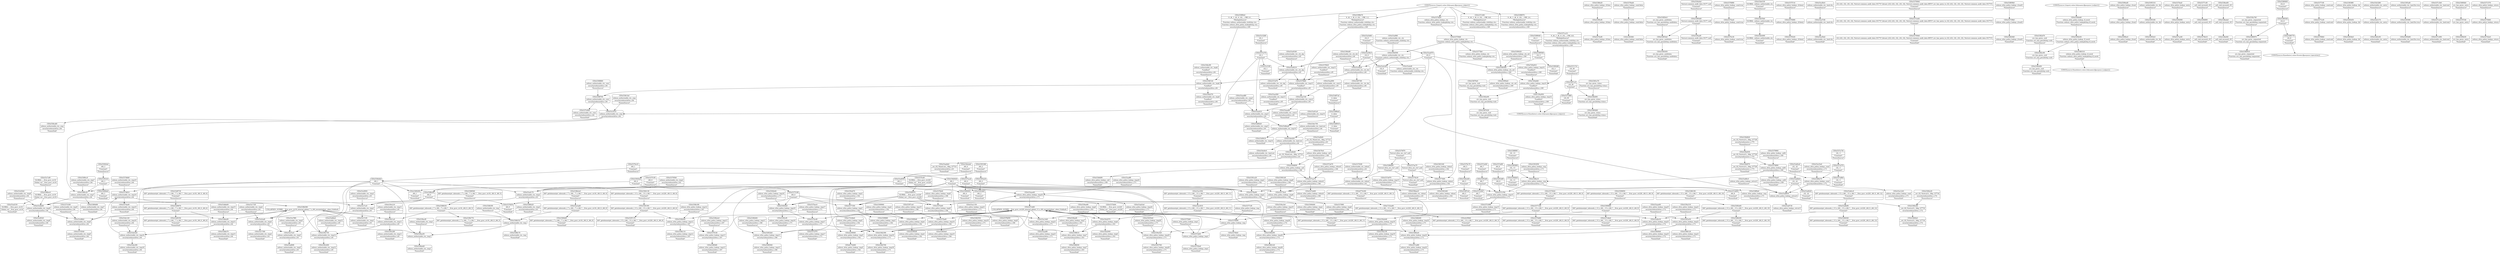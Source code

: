 digraph {
	CE0x53aaff0 [shape=record,shape=Mrecord,label="{CE0x53aaff0|selinux_xfrm_policy_lookup:_tmp24|security/selinux/xfrm.c,171|*SummSource*}"]
	CE0x53af9f0 [shape=record,shape=Mrecord,label="{CE0x53af9f0|selinux_authorizable_ctx:_ctx|Function::selinux_authorizable_ctx&Arg::ctx::|*SummSource*}"]
	CE0x53a8420 [shape=record,shape=Mrecord,label="{CE0x53a8420|i32_-22|*Constant*|*SummSink*}"]
	CE0x53a10e0 [shape=record,shape=Mrecord,label="{CE0x53a10e0|selinux_xfrm_policy_lookup:_cond|security/selinux/xfrm.c,171|*SummSource*}"]
	CE0x537d810 [shape=record,shape=Mrecord,label="{CE0x537d810|selinux_authorizable_ctx:_tmp10|security/selinux/xfrm.c,64}"]
	CE0x5390cf0 [shape=record,shape=Mrecord,label="{CE0x5390cf0|selinux_xfrm_policy_lookup:_if.then}"]
	CE0x5391bf0 [shape=record,shape=Mrecord,label="{CE0x5391bf0|i64_7|*Constant*}"]
	CE0x5383f40 [shape=record,shape=Mrecord,label="{CE0x5383f40|selinux_xfrm_policy_lookup:_cond.false|*SummSink*}"]
	CE0x53c7cc0 [shape=record,shape=Mrecord,label="{CE0x53c7cc0|selinux_authorizable_ctx:_tmp3|security/selinux/xfrm.c,63}"]
	CE0x53a9210 [shape=record,shape=Mrecord,label="{CE0x53a9210|selinux_authorizable_ctx:_ctx_alg|security/selinux/xfrm.c,65}"]
	CE0x53dc290 [shape=record,shape=Mrecord,label="{CE0x53dc290|selinux_authorizable_ctx:_tmp16|security/selinux/xfrm.c,64|*SummSink*}"]
	CE0x5385e60 [shape=record,shape=Mrecord,label="{CE0x5385e60|i64*_getelementptr_inbounds_(_13_x_i64_,_13_x_i64_*___llvm_gcov_ctr220,_i64_0,_i64_10)|*Constant*}"]
	CE0x537d8d0 [shape=record,shape=Mrecord,label="{CE0x537d8d0|selinux_authorizable_ctx:_tmp10|security/selinux/xfrm.c,64|*SummSource*}"]
	CE0x5391850 [shape=record,shape=Mrecord,label="{CE0x5391850|selinux_xfrm_policy_lookup:_cmp|security/selinux/xfrm.c,171|*SummSource*}"]
	CE0x5386400 [shape=record,shape=Mrecord,label="{CE0x5386400|selinux_xfrm_policy_lookup:_tmp22|security/selinux/xfrm.c,171|*SummSource*}"]
	CE0x53a4050 [shape=record,shape=Mrecord,label="{CE0x53a4050|i64_2|*Constant*}"]
	CE0x5386ec0 [shape=record,shape=Mrecord,label="{CE0x5386ec0|GLOBAL:___llvm_gcov_ctr16|Global_var:__llvm_gcov_ctr16}"]
	CE0x539a670 [shape=record,shape=Mrecord,label="{CE0x539a670|selinux_xfrm_policy_lookup:_tmp3|security/selinux/xfrm.c,162|*SummSource*}"]
	CE0x5389bb0 [shape=record,shape=Mrecord,label="{CE0x5389bb0|i64_3|*Constant*|*SummSink*}"]
	CE0x5379140 [shape=record,shape=Mrecord,label="{CE0x5379140|selinux_xfrm_policy_lookup:_tmp13|security/selinux/xfrm.c,167}"]
	CE0x537eb00 [shape=record,shape=Mrecord,label="{CE0x537eb00|selinux_xfrm_policy_lookup:_tobool1|security/selinux/xfrm.c,166|*SummSink*}"]
	CE0x53879e0 [shape=record,shape=Mrecord,label="{CE0x53879e0|avc_has_perm:_tsid|Function::avc_has_perm&Arg::tsid::|*SummSource*}"]
	CE0x537c070 [shape=record,shape=Mrecord,label="{CE0x537c070|selinux_xfrm_policy_lookup:_tmp17|security/selinux/xfrm.c,171|*SummSink*}"]
	CE0x539a0d0 [shape=record,shape=Mrecord,label="{CE0x539a0d0|selinux_xfrm_policy_lookup:_tmp19|security/selinux/xfrm.c,171}"]
	CE0x53aadf0 [shape=record,shape=Mrecord,label="{CE0x53aadf0|selinux_xfrm_policy_lookup:_tmp23|security/selinux/xfrm.c,171|*SummSink*}"]
	CE0x53856c0 [shape=record,shape=Mrecord,label="{CE0x53856c0|avc_has_perm:_auditdata|Function::avc_has_perm&Arg::auditdata::|*SummSource*}"]
	CE0x53c7c50 [shape=record,shape=Mrecord,label="{CE0x53c7c50|selinux_authorizable_ctx:_tmp3|security/selinux/xfrm.c,63|*SummSink*}"]
	CE0x53d9730 [shape=record,shape=Mrecord,label="{CE0x53d9730|i64*_getelementptr_inbounds_(_7_x_i64_,_7_x_i64_*___llvm_gcov_ctr16,_i64_0,_i64_6)|*Constant*|*SummSource*}"]
	CE0x53c5510 [shape=record,shape=Mrecord,label="{CE0x53c5510|selinux_authorizable_ctx:_cmp|security/selinux/xfrm.c,64}"]
	CE0x5376880 [shape=record,shape=Mrecord,label="{CE0x5376880|selinux_xfrm_policy_lookup:_cond.true|*SummSource*}"]
	CE0x539b110 [shape=record,shape=Mrecord,label="{CE0x539b110|selinux_xfrm_policy_lookup:_tmp12|security/selinux/xfrm.c,167|*SummSink*}"]
	CE0x5398860 [shape=record,shape=Mrecord,label="{CE0x5398860|selinux_authorizable_ctx:_conv|security/selinux/xfrm.c,64|*SummSource*}"]
	CE0x53a9340 [shape=record,shape=Mrecord,label="{CE0x53a9340|selinux_authorizable_ctx:_ctx_alg|security/selinux/xfrm.c,65|*SummSource*}"]
	CE0x53dc020 [shape=record,shape=Mrecord,label="{CE0x53dc020|selinux_authorizable_ctx:_tmp16|security/selinux/xfrm.c,64}"]
	CE0x539c280 [shape=record,shape=Mrecord,label="{CE0x539c280|selinux_authorizable_ctx:_tmp11|security/selinux/xfrm.c,65|*SummSink*}"]
	CE0x537ef70 [shape=record,shape=Mrecord,label="{CE0x537ef70|selinux_authorizable_ctx:_ctx_alg|security/selinux/xfrm.c,65|*SummSink*}"]
	CE0x53c88b0 [shape=record,shape=Mrecord,label="{CE0x53c88b0|selinux_authorizable_ctx:_tmp9|security/selinux/xfrm.c,64}"]
	CE0x53855e0 [shape=record,shape=Mrecord,label="{CE0x53855e0|avc_has_perm:_auditdata|Function::avc_has_perm&Arg::auditdata::}"]
	CE0x5377400 [shape=record,shape=Mrecord,label="{CE0x5377400|selinux_xfrm_policy_lookup:_tobool|security/selinux/xfrm.c,162}"]
	CE0x677b300 [shape=record,shape=Mrecord,label="{CE0x677b300|i64*_getelementptr_inbounds_(_13_x_i64_,_13_x_i64_*___llvm_gcov_ctr220,_i64_0,_i64_3)|*Constant*|*SummSource*}"]
	CE0x5375920 [shape=record,shape=Mrecord,label="{CE0x5375920|i64*_getelementptr_inbounds_(_13_x_i64_,_13_x_i64_*___llvm_gcov_ctr220,_i64_0,_i64_0)|*Constant*|*SummSource*}"]
	CE0x539a9a0 [shape=record,shape=Mrecord,label="{CE0x539a9a0|%struct.common_audit_data.1017*_null|*Constant*|*SummSource*}"]
	CE0x5375180 [shape=record,shape=Mrecord,label="{CE0x5375180|i64_0|*Constant*}"]
	CE0x53b55b0 [shape=record,shape=Mrecord,label="{CE0x53b55b0|GLOBAL:_selinux_authorizable_ctx|*Constant*}"]
	CE0x537e6f0 [shape=record,shape=Mrecord,label="{CE0x537e6f0|i64_8|*Constant*|*SummSource*}"]
	CE0x5386e00 [shape=record,shape=Mrecord,label="{CE0x5386e00|i64_0|*Constant*}"]
	CE0x5378320 [shape=record,shape=Mrecord,label="{CE0x5378320|selinux_xfrm_policy_lookup:_if.then2|*SummSink*}"]
	CE0x537e370 [shape=record,shape=Mrecord,label="{CE0x537e370|i32_1|*Constant*}"]
	CE0x539eef0 [shape=record,shape=Mrecord,label="{CE0x539eef0|selinux_xfrm_policy_lookup:_tmp7|security/selinux/xfrm.c,163|*SummSource*}"]
	CE0x5390000 [shape=record,shape=Mrecord,label="{CE0x5390000|i64_4|*Constant*|*SummSink*}"]
	CE0x53a37d0 [shape=record,shape=Mrecord,label="{CE0x53a37d0|selinux_authorizable_ctx:_land.rhs}"]
	CE0x53709d0 [shape=record,shape=Mrecord,label="{CE0x53709d0|i32_(i32,_i32,_i16,_i32,_%struct.common_audit_data.1017*)*_bitcast_(i32_(i32,_i32,_i16,_i32,_%struct.common_audit_data.495*)*_avc_has_perm_to_i32_(i32,_i32,_i16,_i32,_%struct.common_audit_data.1017*)*)|*Constant*|*SummSink*}"]
	CE0x53c83b0 [shape=record,shape=Mrecord,label="{CE0x53c83b0|selinux_authorizable_ctx:_tmp8|security/selinux/xfrm.c,64|*SummSource*}"]
	CE0x53809b0 [shape=record,shape=Mrecord,label="{CE0x53809b0|selinux_xfrm_policy_lookup:_if.end3|*SummSource*}"]
	CE0x5389560 [shape=record,shape=Mrecord,label="{CE0x5389560|i32_3|*Constant*}"]
	CE0x729a950 [shape=record,shape=Mrecord,label="{CE0x729a950|selinux_xfrm_policy_lookup:_tmp14|*LoadInst*|security/selinux/xfrm.c,169|*SummSink*}"]
	CE0x53d9350 [shape=record,shape=Mrecord,label="{CE0x53d9350|i64*_getelementptr_inbounds_(_7_x_i64_,_7_x_i64_*___llvm_gcov_ctr16,_i64_0,_i64_6)|*Constant*|*SummSink*}"]
	CE0x53c7390 [shape=record,shape=Mrecord,label="{CE0x53c7390|selinux_authorizable_ctx:_tmp4|security/selinux/xfrm.c,63|*SummSink*}"]
	CE0x53a1810 [shape=record,shape=Mrecord,label="{CE0x53a1810|i64*_getelementptr_inbounds_(_13_x_i64_,_13_x_i64_*___llvm_gcov_ctr220,_i64_0,_i64_11)|*Constant*}"]
	CE0x53aaed0 [shape=record,shape=Mrecord,label="{CE0x53aaed0|selinux_xfrm_policy_lookup:_tmp24|security/selinux/xfrm.c,171}"]
	CE0x53924a0 [shape=record,shape=Mrecord,label="{CE0x53924a0|i64_4|*Constant*}"]
	CE0x5394d30 [shape=record,shape=Mrecord,label="{CE0x5394d30|selinux_xfrm_policy_lookup:_fl_secid|Function::selinux_xfrm_policy_lookup&Arg::fl_secid::}"]
	CE0x5389640 [shape=record,shape=Mrecord,label="{CE0x5389640|i32_3|*Constant*|*SummSource*}"]
	CE0x5375fd0 [shape=record,shape=Mrecord,label="{CE0x5375fd0|selinux_xfrm_policy_lookup:_tmp1|*SummSource*}"]
	CE0x538b580 [shape=record,shape=Mrecord,label="{CE0x538b580|COLLAPSED:_GCMRE___llvm_gcov_ctr16_internal_global_7_x_i64_zeroinitializer:_elem_0:default:}"]
	CE0x5389290 [shape=record,shape=Mrecord,label="{CE0x5389290|i64_1|*Constant*|*SummSink*}"]
	CE0x5390bc0 [shape=record,shape=Mrecord,label="{CE0x5390bc0|selinux_xfrm_policy_lookup:_if.end|*SummSink*}"]
	CE0x53dc8c0 [shape=record,shape=Mrecord,label="{CE0x53dc8c0|selinux_authorizable_ctx:_land.ext|security/selinux/xfrm.c,64|*SummSink*}"]
	CE0x5395310 [shape=record,shape=Mrecord,label="{CE0x5395310|selinux_authorizable_ctx:_bb|*SummSource*}"]
	CE0x5393760 [shape=record,shape=Mrecord,label="{CE0x5393760|selinux_xfrm_policy_lookup:_tmp20|security/selinux/xfrm.c,171|*SummSink*}"]
	CE0x5380460 [shape=record,shape=Mrecord,label="{CE0x5380460|avc_has_perm:_tclass|Function::avc_has_perm&Arg::tclass::|*SummSink*}"]
	CE0x537fad0 [shape=record,shape=Mrecord,label="{CE0x537fad0|selinux_xfrm_policy_lookup:_tmp10|security/selinux/xfrm.c,166}"]
	CE0x53a82a0 [shape=record,shape=Mrecord,label="{CE0x53a82a0|i32_-22|*Constant*|*SummSource*}"]
	CE0x5386190 [shape=record,shape=Mrecord,label="{CE0x5386190|i64*_getelementptr_inbounds_(_13_x_i64_,_13_x_i64_*___llvm_gcov_ctr220,_i64_0,_i64_10)|*Constant*|*SummSource*}"]
	"CONST[source:1(input),value:2(dynamic)][purpose:{subject}]"
	CE0x537c880 [shape=record,shape=Mrecord,label="{CE0x537c880|i16_39|*Constant*|*SummSink*}"]
	CE0x537fea0 [shape=record,shape=Mrecord,label="{CE0x537fea0|selinux_xfrm_policy_lookup:_entry|*SummSource*}"]
	CE0x539a930 [shape=record,shape=Mrecord,label="{CE0x539a930|_ret_i32_%retval.0,_!dbg_!27728|security/selinux/avc.c,775}"]
	CE0x5376b10 [shape=record,shape=Mrecord,label="{CE0x5376b10|_call_void_mcount()_#3|*SummSink*}"]
	CE0x53c7af0 [shape=record,shape=Mrecord,label="{CE0x53c7af0|GLOBAL:___llvm_gcov_ctr16|Global_var:__llvm_gcov_ctr16|*SummSource*}"]
	CE0x53c5280 [shape=record,shape=Mrecord,label="{CE0x53c5280|i32_1|*Constant*|*SummSource*}"]
	CE0x539e9e0 [shape=record,shape=Mrecord,label="{CE0x539e9e0|i64_1|*Constant*}"]
	CE0x53b2000 [shape=record,shape=Mrecord,label="{CE0x53b2000|selinux_xfrm_policy_lookup:_tmp6|security/selinux/xfrm.c,163|*SummSink*}"]
	CE0x53c53f0 [shape=record,shape=Mrecord,label="{CE0x53c53f0|i32_1|*Constant*|*SummSink*}"]
	CE0x5378a00 [shape=record,shape=Mrecord,label="{CE0x5378a00|selinux_xfrm_policy_lookup:_tmp2|security/selinux/xfrm.c,162}"]
	CE0x731ba60 [shape=record,shape=Mrecord,label="{CE0x731ba60|i64*_getelementptr_inbounds_(_13_x_i64_,_13_x_i64_*___llvm_gcov_ctr220,_i64_0,_i64_3)|*Constant*}"]
	CE0x53b4490 [shape=record,shape=Mrecord,label="{CE0x53b4490|GLOBAL:_selinux_authorizable_ctx|*Constant*|*SummSink*}"]
	CE0x53d87a0 [shape=record,shape=Mrecord,label="{CE0x53d87a0|i1_false|*Constant*|*SummSource*}"]
	CE0x5390850 [shape=record,shape=Mrecord,label="{CE0x5390850|i64*_getelementptr_inbounds_(_13_x_i64_,_13_x_i64_*___llvm_gcov_ctr220,_i64_0,_i64_9)|*Constant*|*SummSource*}"]
	CE0x53d8420 [shape=record,shape=Mrecord,label="{CE0x53d8420|selinux_authorizable_ctx:_cmp3|security/selinux/xfrm.c,65|*SummSink*}"]
	CE0x539dbb0 [shape=record,shape=Mrecord,label="{CE0x539dbb0|i32_-13|*Constant*|*SummSink*}"]
	CE0x5381e70 [shape=record,shape=Mrecord,label="{CE0x5381e70|avc_has_perm:_tclass|Function::avc_has_perm&Arg::tclass::|*SummSource*}"]
	CE0x538ee60 [shape=record,shape=Mrecord,label="{CE0x538ee60|_call_void_mcount()_#3|*SummSource*}"]
	CE0x53739b0 [shape=record,shape=Mrecord,label="{CE0x53739b0|selinux_xfrm_policy_lookup:_if.end3}"]
	CE0x5388d00 [shape=record,shape=Mrecord,label="{CE0x5388d00|%struct.xfrm_sec_ctx*_null|*Constant*}"]
	CE0x537cbd0 [shape=record,shape=Mrecord,label="{CE0x537cbd0|i32_(i32,_i32,_i16,_i32,_%struct.common_audit_data.1017*)*_bitcast_(i32_(i32,_i32,_i16,_i32,_%struct.common_audit_data.495*)*_avc_has_perm_to_i32_(i32,_i32,_i16,_i32,_%struct.common_audit_data.1017*)*)|*Constant*}"]
	CE0x538cb40 [shape=record,shape=Mrecord,label="{CE0x538cb40|i64_5|*Constant*}"]
	CE0x53afaf0 [shape=record,shape=Mrecord,label="{CE0x53afaf0|selinux_authorizable_ctx:_ctx|Function::selinux_authorizable_ctx&Arg::ctx::|*SummSink*}"]
	CE0x537df20 [shape=record,shape=Mrecord,label="{CE0x537df20|selinux_xfrm_policy_lookup:_ctx|Function::selinux_xfrm_policy_lookup&Arg::ctx::|*SummSource*}"]
	CE0x537ac60 [shape=record,shape=Mrecord,label="{CE0x537ac60|selinux_xfrm_policy_lookup:_entry|*SummSink*}"]
	CE0x53a4170 [shape=record,shape=Mrecord,label="{CE0x53a4170|selinux_authorizable_ctx:_tmp2|security/selinux/xfrm.c,63}"]
	CE0x538ef40 [shape=record,shape=Mrecord,label="{CE0x538ef40|_call_void_mcount()_#3|*SummSink*}"]
	CE0x53ae8e0 [shape=record,shape=Mrecord,label="{CE0x53ae8e0|_ret_i32_%land.ext,_!dbg_!27723|security/selinux/xfrm.c,63|*SummSink*}"]
	CE0x537a730 [shape=record,shape=Mrecord,label="{CE0x537a730|i32_-3|*Constant*|*SummSource*}"]
	CE0x538cbb0 [shape=record,shape=Mrecord,label="{CE0x538cbb0|i64_4|*Constant*|*SummSource*}"]
	CE0x5389d90 [shape=record,shape=Mrecord,label="{CE0x5389d90|selinux_authorizable_ctx:_tmp7|security/selinux/xfrm.c,64|*SummSink*}"]
	CE0x5388430 [shape=record,shape=Mrecord,label="{CE0x5388430|i64*_getelementptr_inbounds_(_7_x_i64_,_7_x_i64_*___llvm_gcov_ctr16,_i64_0,_i64_5)|*Constant*}"]
	CE0x5380770 [shape=record,shape=Mrecord,label="{CE0x5380770|i32_8|*Constant*|*SummSink*}"]
	CE0x53771f0 [shape=record,shape=Mrecord,label="{CE0x53771f0|selinux_xfrm_policy_lookup:_cond.end|*SummSource*}"]
	CE0x5375ea0 [shape=record,shape=Mrecord,label="{CE0x5375ea0|selinux_xfrm_policy_lookup:_cond.true}"]
	CE0x539f610 [shape=record,shape=Mrecord,label="{CE0x539f610|selinux_xfrm_policy_lookup:_tmp7|security/selinux/xfrm.c,163}"]
	CE0x53993b0 [shape=record,shape=Mrecord,label="{CE0x53993b0|selinux_xfrm_policy_lookup:_ctx_sid|security/selinux/xfrm.c,169}"]
	CE0x53836e0 [shape=record,shape=Mrecord,label="{CE0x53836e0|selinux_xfrm_policy_lookup:_bb|*SummSink*}"]
	CE0x53a7f80 [shape=record,shape=Mrecord,label="{CE0x53a7f80|selinux_authorizable_ctx:_tmp5|security/selinux/xfrm.c,63|*SummSource*}"]
	CE0x539d970 [shape=record,shape=Mrecord,label="{CE0x539d970|_ret_i32_%retval.0,_!dbg_!27728|security/selinux/avc.c,775|*SummSink*}"]
	CE0x538ebd0 [shape=record,shape=Mrecord,label="{CE0x538ebd0|selinux_authorizable_ctx:_tmp1|*SummSink*}"]
	CE0x5391fc0 [shape=record,shape=Mrecord,label="{CE0x5391fc0|i64_3|*Constant*}"]
	CE0x5393380 [shape=record,shape=Mrecord,label="{CE0x5393380|i64_2|*Constant*|*SummSource*}"]
	CE0x53ab8e0 [shape=record,shape=Mrecord,label="{CE0x53ab8e0|i32_-22|*Constant*}"]
	CE0x53b3170 [shape=record,shape=Mrecord,label="{CE0x53b3170|selinux_authorizable_ctx:_entry}"]
	CE0x537fd40 [shape=record,shape=Mrecord,label="{CE0x537fd40|GLOBAL:___llvm_gcov_ctr220|Global_var:__llvm_gcov_ctr220|*SummSink*}"]
	CE0x53a7ec0 [shape=record,shape=Mrecord,label="{CE0x53a7ec0|selinux_authorizable_ctx:_tmp5|security/selinux/xfrm.c,63}"]
	CE0x5384880 [shape=record,shape=Mrecord,label="{CE0x5384880|selinux_xfrm_policy_lookup:_tmp26|security/selinux/xfrm.c,172|*SummSource*}"]
	CE0x5382390 [shape=record,shape=Mrecord,label="{CE0x5382390|selinux_xfrm_policy_lookup:_tmp18|security/selinux/xfrm.c,171}"]
	CE0x5392b40 [shape=record,shape=Mrecord,label="{CE0x5392b40|selinux_xfrm_policy_lookup:_tmp16|security/selinux/xfrm.c,171|*SummSource*}"]
	CE0x53a8730 [shape=record,shape=Mrecord,label="{CE0x53a8730|selinux_xfrm_policy_lookup:_retval.0|*SummSink*}"]
	CE0x538b5f0 [shape=record,shape=Mrecord,label="{CE0x538b5f0|selinux_authorizable_ctx:_tmp|*SummSource*}"]
	CE0x539ea50 [shape=record,shape=Mrecord,label="{CE0x539ea50|selinux_authorizable_ctx:_tmp1}"]
	CE0x5370c30 [shape=record,shape=Mrecord,label="{CE0x5370c30|selinux_xfrm_policy_lookup:_cond.true|*SummSink*}"]
	CE0x53959f0 [shape=record,shape=Mrecord,label="{CE0x53959f0|selinux_authorizable_ctx:_land.lhs.true}"]
	CE0x5384c60 [shape=record,shape=Mrecord,label="{CE0x5384c60|_ret_i32_%retval.0,_!dbg_!27734|security/selinux/xfrm.c,172}"]
	CE0x53a8de0 [shape=record,shape=Mrecord,label="{CE0x53a8de0|selinux_authorizable_ctx:_tmp12|security/selinux/xfrm.c,65|*SummSource*}"]
	CE0x53875f0 [shape=record,shape=Mrecord,label="{CE0x53875f0|selinux_authorizable_ctx:_ctx_doi|security/selinux/xfrm.c,64|*SummSink*}"]
	CE0x53dbb00 [shape=record,shape=Mrecord,label="{CE0x53dbb00|selinux_authorizable_ctx:_tmp15|security/selinux/xfrm.c,64|*SummSource*}"]
	CE0x537a570 [shape=record,shape=Mrecord,label="{CE0x537a570|i32_-3|*Constant*}"]
	CE0x538b2e0 [shape=record,shape=Mrecord,label="{CE0x538b2e0|i64*_getelementptr_inbounds_(_7_x_i64_,_7_x_i64_*___llvm_gcov_ctr16,_i64_0,_i64_0)|*Constant*|*SummSource*}"]
	CE0x4c990d0 [shape=record,shape=Mrecord,label="{CE0x4c990d0|selinux_xfrm_policy_lookup:_tmp4|security/selinux/xfrm.c,162|*SummSink*}"]
	CE0x537c490 [shape=record,shape=Mrecord,label="{CE0x537c490|selinux_authorizable_ctx:_land.end|*SummSink*}"]
	CE0x53dbb70 [shape=record,shape=Mrecord,label="{CE0x53dbb70|selinux_authorizable_ctx:_tmp15|security/selinux/xfrm.c,64|*SummSink*}"]
	CE0x537af20 [shape=record,shape=Mrecord,label="{CE0x537af20|selinux_xfrm_policy_lookup:_tmp1}"]
	CE0x5386200 [shape=record,shape=Mrecord,label="{CE0x5386200|i64*_getelementptr_inbounds_(_13_x_i64_,_13_x_i64_*___llvm_gcov_ctr220,_i64_0,_i64_10)|*Constant*|*SummSink*}"]
	CE0x5375b30 [shape=record,shape=Mrecord,label="{CE0x5375b30|%struct.xfrm_sec_ctx*_null|*Constant*|*SummSink*}"]
	CE0x539a140 [shape=record,shape=Mrecord,label="{CE0x539a140|selinux_xfrm_policy_lookup:_tmp19|security/selinux/xfrm.c,171|*SummSink*}"]
	CE0x53a8cc0 [shape=record,shape=Mrecord,label="{CE0x53a8cc0|i64*_getelementptr_inbounds_(_13_x_i64_,_13_x_i64_*___llvm_gcov_ctr220,_i64_0,_i64_12)|*Constant*|*SummSource*}"]
	CE0x53a8a30 [shape=record,shape=Mrecord,label="{CE0x53a8a30|selinux_xfrm_policy_lookup:_tmp25|security/selinux/xfrm.c,172}"]
	CE0x53b0c00 [shape=record,shape=Mrecord,label="{CE0x53b0c00|selinux_authorizable_ctx:_entry|*SummSink*}"]
	CE0x5383160 [shape=record,shape=Mrecord,label="{CE0x5383160|selinux_xfrm_policy_lookup:_tobool|security/selinux/xfrm.c,162|*SummSource*}"]
	CE0x53d9670 [shape=record,shape=Mrecord,label="{CE0x53d9670|i64*_getelementptr_inbounds_(_7_x_i64_,_7_x_i64_*___llvm_gcov_ctr16,_i64_0,_i64_6)|*Constant*}"]
	CE0x53dc620 [shape=record,shape=Mrecord,label="{CE0x53dc620|selinux_authorizable_ctx:_land.ext|security/selinux/xfrm.c,64}"]
	CE0x5394030 [shape=record,shape=Mrecord,label="{CE0x5394030|selinux_xfrm_policy_lookup:_if.end}"]
	CE0x537c710 [shape=record,shape=Mrecord,label="{CE0x537c710|i16_39|*Constant*|*SummSource*}"]
	CE0x5392cf0 [shape=record,shape=Mrecord,label="{CE0x5392cf0|selinux_xfrm_policy_lookup:_tmp16|security/selinux/xfrm.c,171|*SummSink*}"]
	CE0x5393a50 [shape=record,shape=Mrecord,label="{CE0x5393a50|selinux_xfrm_policy_lookup:_tmp21|security/selinux/xfrm.c,171}"]
	CE0x5396560 [shape=record,shape=Mrecord,label="{CE0x5396560|selinux_xfrm_policy_lookup:_tmp11|security/selinux/xfrm.c,166|*SummSink*}"]
	CE0x539ce40 [shape=record,shape=Mrecord,label="{CE0x539ce40|selinux_authorizable_ctx:_tobool|security/selinux/xfrm.c,63}"]
	CE0x5386b20 [shape=record,shape=Mrecord,label="{CE0x5386b20|selinux_authorizable_ctx:_tmp2|security/selinux/xfrm.c,63|*SummSink*}"]
	CE0x5377c40 [shape=record,shape=Mrecord,label="{CE0x5377c40|_call_void_mcount()_#3|*SummSource*}"]
	CE0x53d9410 [shape=record,shape=Mrecord,label="{CE0x53d9410|selinux_authorizable_ctx:_tmp14|*SummSink*}"]
	CE0x5391e20 [shape=record,shape=Mrecord,label="{CE0x5391e20|selinux_xfrm_policy_lookup:_tmp2|security/selinux/xfrm.c,162|*SummSource*}"]
	CE0x53954c0 [shape=record,shape=Mrecord,label="{CE0x53954c0|selinux_authorizable_ctx:_bb|*SummSink*}"]
	CE0x5370f70 [shape=record,shape=Mrecord,label="{CE0x5370f70|%struct.xfrm_sec_ctx*_null|*Constant*|*SummSource*}"]
	CE0x537afd0 [shape=record,shape=Mrecord,label="{CE0x537afd0|COLLAPSED:_GCMRE___llvm_gcov_ctr220_internal_global_13_x_i64_zeroinitializer:_elem_0:default:}"]
	CE0x537d3f0 [shape=record,shape=Mrecord,label="{CE0x537d3f0|selinux_authorizable_ctx:_tmp9|security/selinux/xfrm.c,64|*SummSource*}"]
	CE0x53aad80 [shape=record,shape=Mrecord,label="{CE0x53aad80|selinux_authorizable_ctx:_cmp3|security/selinux/xfrm.c,65|*SummSource*}"]
	CE0x5379890 [shape=record,shape=Mrecord,label="{CE0x5379890|selinux_xfrm_policy_lookup:_call4|security/selinux/xfrm.c,169}"]
	"CONST[source:0(mediator),value:0(static)][purpose:{operation}]"
	CE0x53751f0 [shape=record,shape=Mrecord,label="{CE0x53751f0|i64_0|*Constant*|*SummSource*}"]
	CE0x5390660 [shape=record,shape=Mrecord,label="{CE0x5390660|i64*_getelementptr_inbounds_(_13_x_i64_,_13_x_i64_*___llvm_gcov_ctr220,_i64_0,_i64_9)|*Constant*}"]
	CE0x5377fb0 [shape=record,shape=Mrecord,label="{CE0x5377fb0|selinux_xfrm_policy_lookup:_ctx|Function::selinux_xfrm_policy_lookup&Arg::ctx::|*SummSink*}"]
	CE0x5387b50 [shape=record,shape=Mrecord,label="{CE0x5387b50|avc_has_perm:_tsid|Function::avc_has_perm&Arg::tsid::|*SummSink*}"]
	CE0x53c71f0 [shape=record,shape=Mrecord,label="{CE0x53c71f0|selinux_authorizable_ctx:_tmp4|security/selinux/xfrm.c,63|*SummSource*}"]
	CE0x5377140 [shape=record,shape=Mrecord,label="{CE0x5377140|i64*_getelementptr_inbounds_(_13_x_i64_,_13_x_i64_*___llvm_gcov_ctr220,_i64_0,_i64_0)|*Constant*}"]
	CE0x538eda0 [shape=record,shape=Mrecord,label="{CE0x538eda0|_call_void_mcount()_#3}"]
	CE0x538ca60 [shape=record,shape=Mrecord,label="{CE0x538ca60|selinux_authorizable_ctx:_cmp|security/selinux/xfrm.c,64|*SummSink*}"]
	CE0x537ce10 [shape=record,shape=Mrecord,label="{CE0x537ce10|0:_i8,_1:_i8,_4:_i32,_:_CRE_4,8_|*MultipleSource*|Function::selinux_authorizable_ctx&Arg::ctx::|Function::selinux_xfrm_policy_lookup&Arg::ctx::|security/selinux/xfrm.c,169}"]
	CE0x5388c70 [shape=record,shape=Mrecord,label="{CE0x5388c70|selinux_authorizable_ctx:_tmp|*SummSink*}"]
	CE0x5371230 [shape=record,shape=Mrecord,label="{CE0x5371230|selinux_xfrm_policy_lookup:_cond.false}"]
	CE0x537e5b0 [shape=record,shape=Mrecord,label="{CE0x537e5b0|i64_7|*Constant*|*SummSink*}"]
	CE0x538f890 [shape=record,shape=Mrecord,label="{CE0x538f890|i32_-13|*Constant*|*SummSource*}"]
	CE0x5385450 [shape=record,shape=Mrecord,label="{CE0x5385450|avc_has_perm:_auditdata|Function::avc_has_perm&Arg::auditdata::|*SummSink*}"]
	CE0x537a8b0 [shape=record,shape=Mrecord,label="{CE0x537a8b0|i32_-3|*Constant*|*SummSink*}"]
	CE0x53a8650 [shape=record,shape=Mrecord,label="{CE0x53a8650|selinux_xfrm_policy_lookup:_retval.0}"]
	CE0x53793f0 [shape=record,shape=Mrecord,label="{CE0x53793f0|selinux_authorizable_ctx:_tobool|security/selinux/xfrm.c,63|*SummSource*}"]
	CE0x537e980 [shape=record,shape=Mrecord,label="{CE0x537e980|selinux_xfrm_policy_lookup:_tmp15|security/selinux/xfrm.c,171|*SummSink*}"]
	CE0x53a38c0 [shape=record,shape=Mrecord,label="{CE0x53a38c0|selinux_authorizable_ctx:_land.rhs|*SummSource*}"]
	CE0x537bec0 [shape=record,shape=Mrecord,label="{CE0x537bec0|selinux_xfrm_policy_lookup:_tmp17|security/selinux/xfrm.c,171|*SummSource*}"]
	CE0x5378480 [shape=record,shape=Mrecord,label="{CE0x5378480|selinux_xfrm_policy_lookup:_tmp}"]
	CE0x539d590 [shape=record,shape=Mrecord,label="{CE0x539d590|selinux_authorizable_ctx:_ctx|Function::selinux_authorizable_ctx&Arg::ctx::}"]
	CE0x537eb70 [shape=record,shape=Mrecord,label="{CE0x537eb70|selinux_xfrm_policy_lookup:_tobool1|security/selinux/xfrm.c,166|*SummSource*}"]
	CE0x537c2c0 [shape=record,shape=Mrecord,label="{CE0x537c2c0|selinux_authorizable_ctx:_land.end}"]
	CE0x538fe20 [shape=record,shape=Mrecord,label="{CE0x538fe20|selinux_xfrm_policy_lookup:_if.then|*SummSource*}"]
	CE0x53aae60 [shape=record,shape=Mrecord,label="{CE0x53aae60|selinux_xfrm_policy_lookup:_tmp25|security/selinux/xfrm.c,172|*SummSource*}"]
	CE0x53920a0 [shape=record,shape=Mrecord,label="{CE0x53920a0|i64_3|*Constant*|*SummSource*}"]
	CE0x539b770 [shape=record,shape=Mrecord,label="{CE0x539b770|i64*_getelementptr_inbounds_(_7_x_i64_,_7_x_i64_*___llvm_gcov_ctr16,_i64_0,_i64_5)|*Constant*|*SummSink*}"]
	CE0x53b3280 [shape=record,shape=Mrecord,label="{CE0x53b3280|selinux_authorizable_ctx:_entry|*SummSource*}"]
	CE0x5397c70 [shape=record,shape=Mrecord,label="{CE0x5397c70|i64*_getelementptr_inbounds_(_13_x_i64_,_13_x_i64_*___llvm_gcov_ctr220,_i64_0,_i64_6)|*Constant*|*SummSink*}"]
	CE0x53aa900 [shape=record,shape=Mrecord,label="{CE0x53aa900|selinux_authorizable_ctx:_conv2|security/selinux/xfrm.c,65|*SummSource*}"]
	CE0x5376c70 [shape=record,shape=Mrecord,label="{CE0x5376c70|i64_5|*Constant*|*SummSource*}"]
	CE0x5380910 [shape=record,shape=Mrecord,label="{CE0x5380910|avc_has_perm:_requested|Function::avc_has_perm&Arg::requested::|*SummSink*}"]
	CE0x53c8260 [shape=record,shape=Mrecord,label="{CE0x53c8260|selinux_authorizable_ctx:_tmp8|security/selinux/xfrm.c,64}"]
	CE0x5391b80 [shape=record,shape=Mrecord,label="{CE0x5391b80|i64_8|*Constant*}"]
	CE0x53800b0 [shape=record,shape=Mrecord,label="{CE0x53800b0|avc_has_perm:_entry|*SummSource*}"]
	CE0x5384fa0 [shape=record,shape=Mrecord,label="{CE0x5384fa0|_ret_i32_%retval.0,_!dbg_!27734|security/selinux/xfrm.c,172|*SummSink*}"]
	CE0x5382d00 [shape=record,shape=Mrecord,label="{CE0x5382d00|avc_has_perm:_ssid|Function::avc_has_perm&Arg::ssid::|*SummSink*}"]
	CE0x537f460 [shape=record,shape=Mrecord,label="{CE0x537f460|selinux_authorizable_ctx:_tmp13|*LoadInst*|security/selinux/xfrm.c,65}"]
	CE0x5383b50 [shape=record,shape=Mrecord,label="{CE0x5383b50|selinux_xfrm_policy_lookup:_bb}"]
	CE0x5378ab0 [shape=record,shape=Mrecord,label="{CE0x5378ab0|selinux_xfrm_policy_lookup:_cond.false|*SummSource*}"]
	CE0x5382920 [shape=record,shape=Mrecord,label="{CE0x5382920|i64_1|*Constant*}"]
	CE0x53dc120 [shape=record,shape=Mrecord,label="{CE0x53dc120|selinux_authorizable_ctx:_tmp16|security/selinux/xfrm.c,64|*SummSource*}"]
	CE0x53b79c0 [shape=record,shape=Mrecord,label="{CE0x53b79c0|selinux_xfrm_policy_lookup:_call|security/selinux/xfrm.c,166|*SummSource*}"]
	CE0x5396400 [shape=record,shape=Mrecord,label="{CE0x5396400|selinux_xfrm_policy_lookup:_tmp11|security/selinux/xfrm.c,166|*SummSource*}"]
	CE0x53935e0 [shape=record,shape=Mrecord,label="{CE0x53935e0|selinux_xfrm_policy_lookup:_tmp20|security/selinux/xfrm.c,171|*SummSource*}"]
	CE0x539b2e0 [shape=record,shape=Mrecord,label="{CE0x539b2e0|selinux_xfrm_policy_lookup:_tmp13|security/selinux/xfrm.c,167|*SummSource*}"]
	CE0x5382c90 [shape=record,shape=Mrecord,label="{CE0x5382c90|avc_has_perm:_ssid|Function::avc_has_perm&Arg::ssid::}"]
	CE0x538b510 [shape=record,shape=Mrecord,label="{CE0x538b510|selinux_authorizable_ctx:_tmp}"]
	CE0x5386120 [shape=record,shape=Mrecord,label="{CE0x5386120|selinux_xfrm_policy_lookup:_tmp21|security/selinux/xfrm.c,171|*SummSink*}"]
	CE0x5382550 [shape=record,shape=Mrecord,label="{CE0x5382550|selinux_xfrm_policy_lookup:_tmp18|security/selinux/xfrm.c,171|*SummSource*}"]
	CE0x537ae70 [shape=record,shape=Mrecord,label="{CE0x537ae70|%struct.xfrm_sec_ctx*_null|*Constant*}"]
	CE0x5395180 [shape=record,shape=Mrecord,label="{CE0x5395180|selinux_authorizable_ctx:_bb}"]
	CE0x4c99060 [shape=record,shape=Mrecord,label="{CE0x4c99060|selinux_xfrm_policy_lookup:_tmp5|security/selinux/xfrm.c,162}"]
	CE0x53b66f0 [shape=record,shape=Mrecord,label="{CE0x53b66f0|selinux_xfrm_policy_lookup:_call|security/selinux/xfrm.c,166|*SummSink*}"]
	CE0x53989e0 [shape=record,shape=Mrecord,label="{CE0x53989e0|0:_i8,_1:_i8,_4:_i32,_:_CRE_0,1_|*MultipleSource*|Function::selinux_authorizable_ctx&Arg::ctx::|Function::selinux_xfrm_policy_lookup&Arg::ctx::|security/selinux/xfrm.c,169}"]
	CE0x53a4330 [shape=record,shape=Mrecord,label="{CE0x53a4330|GLOBAL:___llvm_gcov_ctr16|Global_var:__llvm_gcov_ctr16|*SummSink*}"]
	CE0x53a14d0 [shape=record,shape=Mrecord,label="{CE0x53a14d0|selinux_xfrm_policy_lookup:_tmp23|security/selinux/xfrm.c,171}"]
	CE0x5386270 [shape=record,shape=Mrecord,label="{CE0x5386270|selinux_xfrm_policy_lookup:_cond|security/selinux/xfrm.c,171}"]
	CE0x5393e20 [shape=record,shape=Mrecord,label="{CE0x5393e20|i64_2|*Constant*}"]
	CE0x5399960 [shape=record,shape=Mrecord,label="{CE0x5399960|selinux_xfrm_policy_lookup:_tmp4|security/selinux/xfrm.c,162|*SummSource*}"]
	"CONST[source:0(mediator),value:2(dynamic)][purpose:{subject}]"
	CE0x5377cf0 [shape=record,shape=Mrecord,label="{CE0x5377cf0|selinux_xfrm_policy_lookup:_tmp|*SummSource*}"]
	CE0x5388560 [shape=record,shape=Mrecord,label="{CE0x5388560|i64*_getelementptr_inbounds_(_7_x_i64_,_7_x_i64_*___llvm_gcov_ctr16,_i64_0,_i64_5)|*Constant*|*SummSource*}"]
	CE0x537e870 [shape=record,shape=Mrecord,label="{CE0x537e870|selinux_xfrm_policy_lookup:_tmp15|security/selinux/xfrm.c,171|*SummSource*}"]
	CE0x53769b0 [shape=record,shape=Mrecord,label="{CE0x53769b0|selinux_xfrm_policy_lookup:_cond.end|*SummSink*}"]
	CE0x5384120 [shape=record,shape=Mrecord,label="{CE0x5384120|selinux_xfrm_policy_lookup:_tmp26|security/selinux/xfrm.c,172|*SummSink*}"]
	CE0x5377350 [shape=record,shape=Mrecord,label="{CE0x5377350|selinux_xfrm_policy_lookup:_tmp3|security/selinux/xfrm.c,162}"]
	CE0x5375660 [shape=record,shape=Mrecord,label="{CE0x5375660|selinux_xfrm_policy_lookup:_return}"]
	CE0x537da40 [shape=record,shape=Mrecord,label="{CE0x537da40|selinux_authorizable_ctx:_tmp10|security/selinux/xfrm.c,64|*SummSink*}"]
	CE0x539c400 [shape=record,shape=Mrecord,label="{CE0x539c400|selinux_authorizable_ctx:_tmp12|security/selinux/xfrm.c,65|*SummSink*}"]
	CE0x537e760 [shape=record,shape=Mrecord,label="{CE0x537e760|selinux_xfrm_policy_lookup:_tmp15|security/selinux/xfrm.c,171}"]
	CE0x5398700 [shape=record,shape=Mrecord,label="{CE0x5398700|selinux_authorizable_ctx:_conv|security/selinux/xfrm.c,64}"]
	CE0x5394dd0 [shape=record,shape=Mrecord,label="{CE0x5394dd0|selinux_xfrm_policy_lookup:_fl_secid|Function::selinux_xfrm_policy_lookup&Arg::fl_secid::|*SummSource*}"]
	CE0x53aa560 [shape=record,shape=Mrecord,label="{CE0x53aa560|selinux_authorizable_ctx:_tmp13|*LoadInst*|security/selinux/xfrm.c,65|*SummSink*}"]
	CE0x53b4330 [shape=record,shape=Mrecord,label="{CE0x53b4330|GLOBAL:_selinux_authorizable_ctx|*Constant*|*SummSource*}"]
	CE0x537dcf0 [shape=record,shape=Mrecord,label="{CE0x537dcf0|selinux_xfrm_policy_lookup:_if.then|*SummSink*}"]
	CE0x5382d70 [shape=record,shape=Mrecord,label="{CE0x5382d70|avc_has_perm:_ssid|Function::avc_has_perm&Arg::ssid::|*SummSource*}"]
	CE0x537a280 [shape=record,shape=Mrecord,label="{CE0x537a280|selinux_xfrm_policy_lookup:_tmp22|security/selinux/xfrm.c,171|*SummSink*}"]
	CE0x53776c0 [shape=record,shape=Mrecord,label="{CE0x53776c0|selinux_xfrm_policy_lookup:_tmp8|security/selinux/xfrm.c,166}"]
	CE0x53aad10 [shape=record,shape=Mrecord,label="{CE0x53aad10|selinux_authorizable_ctx:_cmp3|security/selinux/xfrm.c,65}"]
	CE0x537d540 [shape=record,shape=Mrecord,label="{CE0x537d540|selinux_authorizable_ctx:_tmp9|security/selinux/xfrm.c,64|*SummSink*}"]
	CE0x539a310 [shape=record,shape=Mrecord,label="{CE0x539a310|selinux_xfrm_policy_lookup:_tmp21|security/selinux/xfrm.c,171|*SummSource*}"]
	CE0x5378d50 [shape=record,shape=Mrecord,label="{CE0x5378d50|selinux_xfrm_policy_lookup:_tmp9|security/selinux/xfrm.c,166|*SummSink*}"]
	CE0x5382700 [shape=record,shape=Mrecord,label="{CE0x5382700|selinux_xfrm_policy_lookup:_tmp18|security/selinux/xfrm.c,171|*SummSink*}"]
	CE0x53d86e0 [shape=record,shape=Mrecord,label="{CE0x53d86e0|i1_false|*Constant*}"]
	CE0x5380540 [shape=record,shape=Mrecord,label="{CE0x5380540|i32_8|*Constant*}"]
	CE0x539b180 [shape=record,shape=Mrecord,label="{CE0x539b180|selinux_xfrm_policy_lookup:_tmp12|security/selinux/xfrm.c,167|*SummSource*}"]
	CE0x53a5ad0 [shape=record,shape=Mrecord,label="{CE0x53a5ad0|selinux_authorizable_ctx:_tmp4|security/selinux/xfrm.c,63}"]
	CE0x5394990 [shape=record,shape=Mrecord,label="{CE0x5394990|selinux_xfrm_policy_lookup:_entry}"]
	CE0x729a6d0 [shape=record,shape=Mrecord,label="{CE0x729a6d0|selinux_xfrm_policy_lookup:_tmp14|*LoadInst*|security/selinux/xfrm.c,169}"]
	CE0x539a740 [shape=record,shape=Mrecord,label="{CE0x539a740|avc_has_perm:_requested|Function::avc_has_perm&Arg::requested::|*SummSource*}"]
	CE0x53afb60 [shape=record,shape=Mrecord,label="{CE0x53afb60|_ret_i32_%land.ext,_!dbg_!27723|security/selinux/xfrm.c,63|*SummSource*}"]
	CE0x729a810 [shape=record,shape=Mrecord,label="{CE0x729a810|selinux_xfrm_policy_lookup:_tmp14|*LoadInst*|security/selinux/xfrm.c,169|*SummSource*}"]
	CE0x53a5d60 [shape=record,shape=Mrecord,label="{CE0x53a5d60|i32_0|*Constant*|*SummSource*}"]
	CE0x537f9f0 [shape=record,shape=Mrecord,label="{CE0x537f9f0|selinux_xfrm_policy_lookup:_tmp8|security/selinux/xfrm.c,166|*SummSink*}"]
	CE0x5399280 [shape=record,shape=Mrecord,label="{CE0x5399280|i32_3|*Constant*|*SummSink*}"]
	CE0x5380600 [shape=record,shape=Mrecord,label="{CE0x5380600|i32_8|*Constant*|*SummSource*}"]
	CE0x677b400 [shape=record,shape=Mrecord,label="{CE0x677b400|selinux_xfrm_policy_lookup:_tmp5|security/selinux/xfrm.c,162|*SummSink*}"]
	CE0x539b0a0 [shape=record,shape=Mrecord,label="{CE0x539b0a0|selinux_xfrm_policy_lookup:_tmp12|security/selinux/xfrm.c,167}"]
	CE0x539ecf0 [shape=record,shape=Mrecord,label="{CE0x539ecf0|selinux_authorizable_ctx:_tmp1|*SummSource*}"]
	CE0x5392920 [shape=record,shape=Mrecord,label="{CE0x5392920|selinux_xfrm_policy_lookup:_tmp16|security/selinux/xfrm.c,171}"]
	CE0x5395b80 [shape=record,shape=Mrecord,label="{CE0x5395b80|selinux_authorizable_ctx:_land.lhs.true|*SummSink*}"]
	CE0x53ab5a0 [shape=record,shape=Mrecord,label="{CE0x53ab5a0|selinux_xfrm_policy_lookup:_tmp24|security/selinux/xfrm.c,171|*SummSink*}"]
	CE0x53862e0 [shape=record,shape=Mrecord,label="{CE0x53862e0|selinux_xfrm_policy_lookup:_tmp22|security/selinux/xfrm.c,171}"]
	CE0x53a5850 [shape=record,shape=Mrecord,label="{CE0x53a5850|selinux_authorizable_ctx:_tmp3|security/selinux/xfrm.c,63|*SummSource*}"]
	CE0x539b4f0 [shape=record,shape=Mrecord,label="{CE0x539b4f0|selinux_authorizable_ctx:_ctx_doi|security/selinux/xfrm.c,64|*SummSource*}"]
	CE0x5390400 [shape=record,shape=Mrecord,label="{CE0x5390400|selinux_xfrm_policy_lookup:_tmp2|security/selinux/xfrm.c,162|*SummSink*}"]
	CE0x5379960 [shape=record,shape=Mrecord,label="{CE0x5379960|selinux_xfrm_policy_lookup:_call4|security/selinux/xfrm.c,169|*SummSource*}"]
	CE0x538aac0 [shape=record,shape=Mrecord,label="{CE0x538aac0|selinux_authorizable_ctx:_tobool|security/selinux/xfrm.c,63|*SummSink*}"]
	CE0x53a91a0 [shape=record,shape=Mrecord,label="{CE0x53a91a0|selinux_authorizable_ctx:_tmp14|*SummSource*}"]
	CE0x53850e0 [shape=record,shape=Mrecord,label="{CE0x53850e0|selinux_xfrm_policy_lookup:_tmp10|security/selinux/xfrm.c,166|*SummSink*}"]
	CE0x5379560 [shape=record,shape=Mrecord,label="{CE0x5379560|selinux_authorizable_ctx:_tmp2|security/selinux/xfrm.c,63|*SummSource*}"]
	"CONST[source:0(mediator),value:2(dynamic)][purpose:{object}]"
	CE0x5382f00 [shape=record,shape=Mrecord,label="{CE0x5382f00|avc_has_perm:_tclass|Function::avc_has_perm&Arg::tclass::}"]
	CE0x5395af0 [shape=record,shape=Mrecord,label="{CE0x5395af0|selinux_authorizable_ctx:_land.lhs.true|*SummSource*}"]
	CE0x5386f30 [shape=record,shape=Mrecord,label="{CE0x5386f30|selinux_xfrm_policy_lookup:_tmp7|security/selinux/xfrm.c,163|*SummSink*}"]
	CE0x53a3ad0 [shape=record,shape=Mrecord,label="{CE0x53a3ad0|i64*_getelementptr_inbounds_(_7_x_i64_,_7_x_i64_*___llvm_gcov_ctr16,_i64_0,_i64_0)|*Constant*}"]
	CE0x539c1a0 [shape=record,shape=Mrecord,label="{CE0x539c1a0|selinux_authorizable_ctx:_tmp11|security/selinux/xfrm.c,65}"]
	CE0x53a1150 [shape=record,shape=Mrecord,label="{CE0x53a1150|selinux_xfrm_policy_lookup:_tmp23|security/selinux/xfrm.c,171|*SummSource*}"]
	CE0x53c8520 [shape=record,shape=Mrecord,label="{CE0x53c8520|selinux_authorizable_ctx:_tmp8|security/selinux/xfrm.c,64|*SummSink*}"]
	"CONST[source:1(input),value:2(dynamic)][purpose:{object}]"
	CE0x538fa10 [shape=record,shape=Mrecord,label="{CE0x538fa10|selinux_xfrm_policy_lookup:_cmp|security/selinux/xfrm.c,171}"]
	CE0x53804d0 [shape=record,shape=Mrecord,label="{CE0x53804d0|%struct.common_audit_data.1017*_null|*Constant*}"]
	CE0x537f620 [shape=record,shape=Mrecord,label="{CE0x537f620|selinux_authorizable_ctx:_tmp13|*LoadInst*|security/selinux/xfrm.c,65|*SummSource*}"]
	CE0x5397ce0 [shape=record,shape=Mrecord,label="{CE0x5397ce0|selinux_xfrm_policy_lookup:_tmp10|security/selinux/xfrm.c,166|*SummSource*}"]
	CE0x5377a30 [shape=record,shape=Mrecord,label="{CE0x5377a30|selinux_xfrm_policy_lookup:_cond.end}"]
	CE0x539f7a0 [shape=record,shape=Mrecord,label="{CE0x539f7a0|i64_5|*Constant*|*SummSink*}"]
	CE0x539d820 [shape=record,shape=Mrecord,label="{CE0x539d820|_ret_i32_%retval.0,_!dbg_!27728|security/selinux/avc.c,775|*SummSource*}"]
	CE0x53829d0 [shape=record,shape=Mrecord,label="{CE0x53829d0|selinux_xfrm_policy_lookup:_if.end3|*SummSink*}"]
	CE0x539a520 [shape=record,shape=Mrecord,label="{CE0x539a520|selinux_xfrm_policy_lookup:_tmp20|security/selinux/xfrm.c,171}"]
	CE0x5384bf0 [shape=record,shape=Mrecord,label="{CE0x5384bf0|i64*_getelementptr_inbounds_(_7_x_i64_,_7_x_i64_*___llvm_gcov_ctr16,_i64_0,_i64_0)|*Constant*|*SummSink*}"]
	CE0x53d8910 [shape=record,shape=Mrecord,label="{CE0x53d8910|i1_false|*Constant*|*SummSink*}"]
	CE0x539b7e0 [shape=record,shape=Mrecord,label="{CE0x539b7e0|selinux_authorizable_ctx:_tmp6|*LoadInst*|security/selinux/xfrm.c,64}"]
	CE0x53c4b20 [shape=record,shape=Mrecord,label="{CE0x53c4b20|selinux_authorizable_ctx:_ctx_doi|security/selinux/xfrm.c,64}"]
	CE0x5376f30 [shape=record,shape=Mrecord,label="{CE0x5376f30|i64_0|*Constant*|*SummSink*}"]
	CE0x539c210 [shape=record,shape=Mrecord,label="{CE0x539c210|selinux_authorizable_ctx:_tmp11|security/selinux/xfrm.c,65|*SummSource*}"]
	CE0x4c95fb0 [shape=record,shape=Mrecord,label="{CE0x4c95fb0|i64*_getelementptr_inbounds_(_13_x_i64_,_13_x_i64_*___llvm_gcov_ctr220,_i64_0,_i64_3)|*Constant*|*SummSink*}"]
	CE0x539ee80 [shape=record,shape=Mrecord,label="{CE0x539ee80|selinux_xfrm_policy_lookup:_tmp6|security/selinux/xfrm.c,163|*SummSource*}"]
	CE0x5380310 [shape=record,shape=Mrecord,label="{CE0x5380310|selinux_xfrm_policy_lookup:_fl_secid|Function::selinux_xfrm_policy_lookup&Arg::fl_secid::|*SummSink*}"]
	CE0x5383240 [shape=record,shape=Mrecord,label="{CE0x5383240|selinux_xfrm_policy_lookup:_tobool|security/selinux/xfrm.c,162|*SummSink*}"]
	CE0x5393db0 [shape=record,shape=Mrecord,label="{CE0x5393db0|i64_2|*Constant*|*SummSink*}"]
	CE0x537fa60 [shape=record,shape=Mrecord,label="{CE0x537fa60|selinux_xfrm_policy_lookup:_tmp9|security/selinux/xfrm.c,166}"]
	CE0x53a39a0 [shape=record,shape=Mrecord,label="{CE0x53a39a0|selinux_authorizable_ctx:_land.rhs|*SummSink*}"]
	CE0x53894f0 [shape=record,shape=Mrecord,label="{CE0x53894f0|selinux_xfrm_policy_lookup:_tmp13|security/selinux/xfrm.c,167|*SummSink*}"]
	CE0x537fcd0 [shape=record,shape=Mrecord,label="{CE0x537fcd0|GLOBAL:___llvm_gcov_ctr220|Global_var:__llvm_gcov_ctr220|*SummSource*}"]
	CE0x538c5a0 [shape=record,shape=Mrecord,label="{CE0x538c5a0|selinux_authorizable_ctx:_cmp|security/selinux/xfrm.c,64|*SummSource*}"]
	CE0x53759d0 [shape=record,shape=Mrecord,label="{CE0x53759d0|selinux_xfrm_policy_lookup:_ctx|Function::selinux_xfrm_policy_lookup&Arg::ctx::}"]
	CE0x53840b0 [shape=record,shape=Mrecord,label="{CE0x53840b0|selinux_xfrm_policy_lookup:_tmp25|security/selinux/xfrm.c,172|*SummSink*}"]
	CE0x53742e0 [shape=record,shape=Mrecord,label="{CE0x53742e0|selinux_xfrm_policy_lookup:_return|*SummSink*}"]
	CE0x53a1220 [shape=record,shape=Mrecord,label="{CE0x53a1220|selinux_xfrm_policy_lookup:_cond|security/selinux/xfrm.c,171|*SummSink*}"]
	CE0x53a1950 [shape=record,shape=Mrecord,label="{CE0x53a1950|i64*_getelementptr_inbounds_(_13_x_i64_,_13_x_i64_*___llvm_gcov_ctr220,_i64_0,_i64_11)|*Constant*|*SummSource*}"]
	CE0x5371570 [shape=record,shape=Mrecord,label="{CE0x5371570|selinux_xfrm_policy_lookup:_return|*SummSource*}"]
	CE0x5389cc0 [shape=record,shape=Mrecord,label="{CE0x5389cc0|selinux_authorizable_ctx:_tmp7|security/selinux/xfrm.c,64|*SummSource*}"]
	CE0x5385890 [shape=record,shape=Mrecord,label="{CE0x5385890|i32_-13|*Constant*}"]
	CE0x5398b70 [shape=record,shape=Mrecord,label="{CE0x5398b70|0:_i8,_1:_i8,_4:_i32,_:_CRE_1,2_|*MultipleSource*|Function::selinux_authorizable_ctx&Arg::ctx::|Function::selinux_xfrm_policy_lookup&Arg::ctx::|security/selinux/xfrm.c,169}"]
	CE0x538f9a0 [shape=record,shape=Mrecord,label="{CE0x538f9a0|selinux_xfrm_policy_lookup:_cmp|security/selinux/xfrm.c,171|*SummSink*}"]
	CE0x53764a0 [shape=record,shape=Mrecord,label="{CE0x53764a0|selinux_xfrm_policy_lookup:_tmp1|*SummSink*}"]
	CE0x537cf40 [shape=record,shape=Mrecord,label="{CE0x537cf40|0:_i8,_1:_i8,_4:_i32,_:_CRE_8,8_|*MultipleSource*|Function::selinux_authorizable_ctx&Arg::ctx::|Function::selinux_xfrm_policy_lookup&Arg::ctx::|security/selinux/xfrm.c,169}"]
	CE0x5384040 [shape=record,shape=Mrecord,label="{CE0x5384040|i64*_getelementptr_inbounds_(_13_x_i64_,_13_x_i64_*___llvm_gcov_ctr220,_i64_0,_i64_12)|*Constant*|*SummSink*}"]
	CE0x537fb40 [shape=record,shape=Mrecord,label="{CE0x537fb40|selinux_xfrm_policy_lookup:_tmp9|security/selinux/xfrm.c,166|*SummSource*}"]
	CE0x53a80f0 [shape=record,shape=Mrecord,label="{CE0x53a80f0|selinux_authorizable_ctx:_tmp5|security/selinux/xfrm.c,63|*SummSink*}"]
	CE0x5394890 [shape=record,shape=Mrecord,label="{CE0x5394890|_call_void_mcount()_#3}"]
	CE0x53a19c0 [shape=record,shape=Mrecord,label="{CE0x53a19c0|i64*_getelementptr_inbounds_(_13_x_i64_,_13_x_i64_*___llvm_gcov_ctr220,_i64_0,_i64_11)|*Constant*|*SummSink*}"]
	CE0x5384e20 [shape=record,shape=Mrecord,label="{CE0x5384e20|_ret_i32_%retval.0,_!dbg_!27734|security/selinux/xfrm.c,172|*SummSource*}"]
	CE0x537aa70 [shape=record,shape=Mrecord,label="{CE0x537aa70|selinux_xfrm_policy_lookup:_tobool1|security/selinux/xfrm.c,166}"]
	CE0x5389c20 [shape=record,shape=Mrecord,label="{CE0x5389c20|selinux_authorizable_ctx:_tmp7|security/selinux/xfrm.c,64}"]
	CE0x53999d0 [shape=record,shape=Mrecord,label="{CE0x53999d0|selinux_xfrm_policy_lookup:_tmp4|security/selinux/xfrm.c,162}"]
	CE0x537eca0 [shape=record,shape=Mrecord,label="{CE0x537eca0|i64_4|*Constant*}"]
	CE0x5387cc0 [shape=record,shape=Mrecord,label="{CE0x5387cc0|i16_39|*Constant*}"]
	CE0x731b8e0 [shape=record,shape=Mrecord,label="{CE0x731b8e0|selinux_xfrm_policy_lookup:_tmp5|security/selinux/xfrm.c,162|*SummSource*}"]
	CE0x53a58c0 [shape=record,shape=Mrecord,label="{CE0x53a58c0|i32_0|*Constant*}"]
	CE0x5370840 [shape=record,shape=Mrecord,label="{CE0x5370840|i32_(i32,_i32,_i16,_i32,_%struct.common_audit_data.1017*)*_bitcast_(i32_(i32,_i32,_i16,_i32,_%struct.common_audit_data.495*)*_avc_has_perm_to_i32_(i32,_i32,_i16,_i32,_%struct.common_audit_data.1017*)*)|*Constant*|*SummSource*}"]
	CE0x53d8ad0 [shape=record,shape=Mrecord,label="{CE0x53d8ad0|selinux_authorizable_ctx:_tmp14}"]
	CE0x539c750 [shape=record,shape=Mrecord,label="{CE0x539c750|selinux_authorizable_ctx:_tmp12|security/selinux/xfrm.c,65}"]
	CE0x537e440 [shape=record,shape=Mrecord,label="{CE0x537e440|i64_7|*Constant*|*SummSource*}"]
	CE0x53998f0 [shape=record,shape=Mrecord,label="{CE0x53998f0|selinux_xfrm_policy_lookup:_tmp3|security/selinux/xfrm.c,162|*SummSink*}"]
	CE0x5376080 [shape=record,shape=Mrecord,label="{CE0x5376080|selinux_xfrm_policy_lookup:_if.then2}"]
	CE0x539d600 [shape=record,shape=Mrecord,label="{CE0x539d600|selinux_xfrm_policy_lookup:_call|security/selinux/xfrm.c,166}"]
	CE0x5390470 [shape=record,shape=Mrecord,label="{CE0x5390470|GLOBAL:___llvm_gcov_ctr220|Global_var:__llvm_gcov_ctr220}"]
	CE0x53994e0 [shape=record,shape=Mrecord,label="{CE0x53994e0|selinux_xfrm_policy_lookup:_ctx_sid|security/selinux/xfrm.c,169|*SummSink*}"]
	CE0x537e800 [shape=record,shape=Mrecord,label="{CE0x537e800|i64_8|*Constant*|*SummSink*}"]
	CE0x53b2070 [shape=record,shape=Mrecord,label="{CE0x53b2070|selinux_xfrm_policy_lookup:_tmp6|security/selinux/xfrm.c,163}"]
	CE0x537bcd0 [shape=record,shape=Mrecord,label="{CE0x537bcd0|selinux_xfrm_policy_lookup:_tmp17|security/selinux/xfrm.c,171}"]
	CE0x5382e90 [shape=record,shape=Mrecord,label="{CE0x5382e90|avc_has_perm:_tsid|Function::avc_has_perm&Arg::tsid::}"]
	CE0x53a86c0 [shape=record,shape=Mrecord,label="{CE0x53a86c0|selinux_xfrm_policy_lookup:_retval.0|*SummSource*}"]
	CE0x53852b0 [shape=record,shape=Mrecord,label="{CE0x53852b0|selinux_xfrm_policy_lookup:_tmp11|security/selinux/xfrm.c,166}"]
	CE0x5381f40 [shape=record,shape=Mrecord,label="{CE0x5381f40|i64*_getelementptr_inbounds_(_13_x_i64_,_13_x_i64_*___llvm_gcov_ctr220,_i64_0,_i64_6)|*Constant*}"]
	CE0x53757c0 [shape=record,shape=Mrecord,label="{CE0x53757c0|selinux_xfrm_policy_lookup:_if.then2|*SummSource*}"]
	CE0x5380870 [shape=record,shape=Mrecord,label="{CE0x5380870|avc_has_perm:_requested|Function::avc_has_perm&Arg::requested::}"]
	CE0x53901d0 [shape=record,shape=Mrecord,label="{CE0x53901d0|selinux_xfrm_policy_lookup:_tmp8|security/selinux/xfrm.c,166|*SummSource*}"]
	CE0x5376fe0 [shape=record,shape=Mrecord,label="{CE0x5376fe0|selinux_xfrm_policy_lookup:_tmp|*SummSink*}"]
	CE0x53aaa80 [shape=record,shape=Mrecord,label="{CE0x53aaa80|selinux_authorizable_ctx:_conv2|security/selinux/xfrm.c,65|*SummSink*}"]
	CE0x53dc750 [shape=record,shape=Mrecord,label="{CE0x53dc750|selinux_authorizable_ctx:_land.ext|security/selinux/xfrm.c,64|*SummSource*}"]
	CE0x5379ae0 [shape=record,shape=Mrecord,label="{CE0x5379ae0|selinux_xfrm_policy_lookup:_call4|security/selinux/xfrm.c,169|*SummSink*}"]
	CE0x537e0b0 [shape=record,shape=Mrecord,label="{CE0x537e0b0|selinux_authorizable_ctx:_conv|security/selinux/xfrm.c,64|*SummSink*}"]
	CE0x5398970 [shape=record,shape=Mrecord,label="{CE0x5398970|0:_i8,_1:_i8,_4:_i32,_:_CRE_2,4_|*MultipleSource*|Function::selinux_authorizable_ctx&Arg::ctx::|Function::selinux_xfrm_policy_lookup&Arg::ctx::|security/selinux/xfrm.c,169}"]
	CE0x53a5cf0 [shape=record,shape=Mrecord,label="{CE0x53a5cf0|i32_0|*Constant*|*SummSink*}"]
	CE0x5384290 [shape=record,shape=Mrecord,label="{CE0x5384290|selinux_xfrm_policy_lookup:_tmp26|security/selinux/xfrm.c,172}"]
	CE0x53ae870 [shape=record,shape=Mrecord,label="{CE0x53ae870|i32_0|*Constant*}"]
	CE0x539aaf0 [shape=record,shape=Mrecord,label="{CE0x539aaf0|%struct.common_audit_data.1017*_null|*Constant*|*SummSink*}"]
	CE0x539a1b0 [shape=record,shape=Mrecord,label="{CE0x539a1b0|selinux_xfrm_policy_lookup:_tmp19|security/selinux/xfrm.c,171|*SummSource*}"]
	CE0x5399d30 [shape=record,shape=Mrecord,label="{CE0x5399d30|avc_has_perm:_entry|*SummSink*}"]
	CE0x53dba90 [shape=record,shape=Mrecord,label="{CE0x53dba90|selinux_authorizable_ctx:_tmp15|security/selinux/xfrm.c,64}"]
	CE0x537e8e0 [shape=record,shape=Mrecord,label="{CE0x537e8e0|i64*_getelementptr_inbounds_(_13_x_i64_,_13_x_i64_*___llvm_gcov_ctr220,_i64_0,_i64_9)|*Constant*|*SummSink*}"]
	CE0x53a8b80 [shape=record,shape=Mrecord,label="{CE0x53a8b80|i64*_getelementptr_inbounds_(_13_x_i64_,_13_x_i64_*___llvm_gcov_ctr220,_i64_0,_i64_12)|*Constant*}"]
	CE0x538a3f0 [shape=record,shape=Mrecord,label="{CE0x538a3f0|selinux_authorizable_ctx:_tmp6|*LoadInst*|security/selinux/xfrm.c,64|*SummSource*}"]
	CE0x538a570 [shape=record,shape=Mrecord,label="{CE0x538a570|selinux_authorizable_ctx:_tmp6|*LoadInst*|security/selinux/xfrm.c,64|*SummSink*}"]
	CE0x537c3b0 [shape=record,shape=Mrecord,label="{CE0x537c3b0|selinux_authorizable_ctx:_land.end|*SummSource*}"]
	CE0x53aa7d0 [shape=record,shape=Mrecord,label="{CE0x53aa7d0|selinux_authorizable_ctx:_conv2|security/selinux/xfrm.c,65}"]
	CE0x53afbd0 [shape=record,shape=Mrecord,label="{CE0x53afbd0|_ret_i32_%land.ext,_!dbg_!27723|security/selinux/xfrm.c,63}"]
	CE0x5399420 [shape=record,shape=Mrecord,label="{CE0x5399420|selinux_xfrm_policy_lookup:_ctx_sid|security/selinux/xfrm.c,169|*SummSource*}"]
	CE0x53838f0 [shape=record,shape=Mrecord,label="{CE0x53838f0|selinux_xfrm_policy_lookup:_bb|*SummSource*}"]
	CE0x5382130 [shape=record,shape=Mrecord,label="{CE0x5382130|i64*_getelementptr_inbounds_(_13_x_i64_,_13_x_i64_*___llvm_gcov_ctr220,_i64_0,_i64_6)|*Constant*|*SummSource*}"]
	CE0x5370e10 [shape=record,shape=Mrecord,label="{CE0x5370e10|i64_1|*Constant*|*SummSource*}"]
	CE0x53707d0 [shape=record,shape=Mrecord,label="{CE0x53707d0|avc_has_perm:_entry}"]
	CE0x5390ed0 [shape=record,shape=Mrecord,label="{CE0x5390ed0|selinux_xfrm_policy_lookup:_if.end|*SummSource*}"]
	CE0x5370d60 [shape=record,shape=Mrecord,label="{CE0x5370d60|i64*_getelementptr_inbounds_(_13_x_i64_,_13_x_i64_*___llvm_gcov_ctr220,_i64_0,_i64_0)|*Constant*|*SummSink*}"]
	CE0x538b580 -> CE0x538b510
	CE0x5390850 -> CE0x5390660
	CE0x5375180 -> CE0x5376f30
	CE0x539b2e0 -> CE0x5379140
	CE0x538ee60 -> CE0x538eda0
	CE0x53a14d0 -> CE0x53aadf0
	CE0x53776c0 -> CE0x537f9f0
	CE0x53dba90 -> CE0x53dc020
	CE0x5398700 -> CE0x537e0b0
	CE0x731ba60 -> CE0x4c95fb0
	CE0x5382c90 -> CE0x5382d00
	CE0x53a8b80 -> CE0x53a8a30
	CE0x5388430 -> CE0x539c1a0
	CE0x5385e60 -> CE0x5386200
	CE0x53a37d0 -> CE0x53a39a0
	CE0x537a570 -> CE0x537a8b0
	CE0x53afbd0 -> CE0x53ae8e0
	CE0x539ce40 -> CE0x538aac0
	CE0x537ae70 -> CE0x5377400
	CE0x53d8ad0 -> CE0x53dc620
	CE0x731b8e0 -> CE0x4c99060
	CE0x53759d0 -> CE0x5377fb0
	CE0x5382390 -> CE0x5382700
	CE0x729a6d0 -> CE0x5382e90
	CE0x5380540 -> CE0x5380770
	CE0x53c4b20 -> CE0x53875f0
	CE0x5377cf0 -> CE0x5378480
	CE0x539e9e0 -> CE0x5389290
	CE0x5375180 -> CE0x5392920
	CE0x5382390 -> CE0x537afd0
	CE0x5384290 -> CE0x5384120
	CE0x53b79c0 -> CE0x539d600
	CE0x731ba60 -> CE0x53b2070
	CE0x537bec0 -> CE0x537bcd0
	CE0x5379560 -> CE0x53a4170
	CE0x53935e0 -> CE0x539a520
	CE0x5388d00 -> CE0x539ce40
	CE0x537d3f0 -> CE0x53c88b0
	CE0x5377400 -> CE0x5383240
	CE0x53879e0 -> CE0x5382e90
	CE0x53c71f0 -> CE0x53a5ad0
	CE0x537c3b0 -> CE0x537c2c0
	"CONST[source:1(input),value:2(dynamic)][purpose:{object}]" -> CE0x537ce10
	CE0x53a8650 -> CE0x53a8730
	CE0x538b2e0 -> CE0x53a3ad0
	CE0x53a7ec0 -> CE0x538b580
	CE0x5386e00 -> CE0x53c7cc0
	CE0x53aae60 -> CE0x53a8a30
	CE0x5382920 -> CE0x53852b0
	CE0x5393380 -> CE0x5393e20
	CE0x539b0a0 -> CE0x5379140
	CE0x5393e20 -> CE0x5378a00
	CE0x5390660 -> CE0x539a0d0
	CE0x539d600 -> CE0x53b66f0
	CE0x5375180 -> CE0x537fa60
	CE0x53c4b20 -> CE0x539b7e0
	CE0x53dc120 -> CE0x53dc020
	CE0x5370840 -> CE0x537cbd0
	"CONST[source:1(input),value:2(dynamic)][purpose:{object}]" -> CE0x53989e0
	CE0x538c5a0 -> CE0x53c5510
	CE0x537d810 -> CE0x538b580
	CE0x5382920 -> CE0x53aaed0
	CE0x538eda0 -> CE0x538ef40
	CE0x539c1a0 -> CE0x539c280
	CE0x53c7cc0 -> CE0x53a5ad0
	CE0x53a5ad0 -> CE0x53a7ec0
	CE0x53b55b0 -> CE0x53b4490
	CE0x539ce40 -> CE0x53a4170
	CE0x537e370 -> CE0x53aad10
	CE0x537d810 -> CE0x537da40
	CE0x537e870 -> CE0x537e760
	CE0x5378ab0 -> CE0x5371230
	CE0x539d590 -> CE0x539ce40
	CE0x53dc020 -> CE0x538b580
	CE0x5391fc0 -> CE0x5389bb0
	CE0x53dc020 -> CE0x53dc290
	CE0x539c750 -> CE0x538b580
	CE0x5390cf0 -> CE0x537dcf0
	CE0x538cbb0 -> CE0x537eca0
	CE0x538cb40 -> CE0x53776c0
	CE0x53c88b0 -> CE0x537d540
	CE0x5391bf0 -> CE0x537e760
	CE0x53776c0 -> CE0x537fa60
	CE0x539d590 -> CE0x53a9210
	CE0x53b2070 -> CE0x53b2000
	CE0x5382920 -> CE0x53862e0
	CE0x537afd0 -> CE0x539b0a0
	"CONST[source:1(input),value:2(dynamic)][purpose:{object}]" -> CE0x537df20
	CE0x5379960 -> CE0x5379890
	CE0x53d86e0 -> CE0x53d8ad0
	CE0x539ea50 -> CE0x538b580
	CE0x5391bf0 -> CE0x537e5b0
	CE0x53856c0 -> CE0x53855e0
	CE0x53aa7d0 -> CE0x53aaa80
	"CONST[source:1(input),value:2(dynamic)][purpose:{object}]" -> CE0x5398970
	CE0x5377400 -> CE0x5378a00
	CE0x53804d0 -> CE0x53855e0
	CE0x5375180 -> CE0x5377350
	CE0x5382920 -> CE0x5378a00
	CE0x53b4330 -> CE0x53b55b0
	CE0x537e6f0 -> CE0x5391b80
	CE0x53c5280 -> CE0x537e370
	CE0x539e9e0 -> CE0x539ea50
	"CONST[source:1(input),value:2(dynamic)][purpose:{object}]" -> CE0x5398b70
	CE0x5397ce0 -> CE0x537fad0
	CE0x53c5510 -> CE0x538ca60
	CE0x539a0d0 -> CE0x539a140
	CE0x537afd0 -> CE0x5378480
	CE0x53a58c0 -> CE0x53a5cf0
	CE0x53759d0 -> CE0x539d590
	CE0x53d9730 -> CE0x53d9670
	CE0x53920a0 -> CE0x5391fc0
	CE0x53a10e0 -> CE0x5386270
	CE0x5388560 -> CE0x5388430
	CE0x53804d0 -> CE0x539aaf0
	CE0x537a730 -> CE0x537a570
	CE0x539a520 -> CE0x5393760
	CE0x5392920 -> CE0x5392cf0
	CE0x5388430 -> CE0x539b770
	CE0x537fad0 -> CE0x53850e0
	CE0x5391b80 -> CE0x537e800
	CE0x539b7e0 -> CE0x538a570
	CE0x539c210 -> CE0x539c1a0
	CE0x5399420 -> CE0x53993b0
	CE0x537ce10 -> CE0x729a6d0
	CE0x5379890 -> CE0x538fa10
	CE0x5394dd0 -> CE0x5394d30
	CE0x5370e10 -> CE0x5382920
	CE0x5392b40 -> CE0x5392920
	CE0x53a5ad0 -> CE0x53c7390
	CE0x538fa10 -> CE0x538f9a0
	CE0x5370f70 -> CE0x5388d00
	CE0x537aa70 -> CE0x537eb00
	CE0x53793f0 -> CE0x539ce40
	CE0x5389cc0 -> CE0x5389c20
	CE0x53c88b0 -> CE0x537d810
	CE0x53ab8e0 -> CE0x53a8420
	CE0x53a91a0 -> CE0x53d8ad0
	CE0x537bcd0 -> CE0x5382390
	CE0x53a58c0 -> CE0x53c4b20
	CE0x537cbd0 -> CE0x53709d0
	CE0x537c2c0 -> CE0x537c490
	CE0x537f460 -> CE0x53aa7d0
	CE0x53809b0 -> CE0x53739b0
	CE0x53a4170 -> CE0x53c7cc0
	CE0x53751f0 -> CE0x5386e00
	CE0x5376880 -> CE0x5375ea0
	CE0x53c83b0 -> CE0x53c8260
	CE0x53a82a0 -> CE0x53ab8e0
	CE0x5382d70 -> CE0x5382c90
	CE0x5390470 -> CE0x5377350
	CE0x538b580 -> CE0x539c1a0
	CE0x53aaff0 -> CE0x53aaed0
	CE0x53959f0 -> CE0x5395b80
	CE0x53afbd0 -> CE0x539d600
	CE0x5386270 -> CE0x53a8650
	CE0x538b510 -> CE0x5388c70
	CE0x5393e20 -> CE0x5393db0
	CE0x53dc620 -> CE0x53afbd0
	CE0x538a3f0 -> CE0x539b7e0
	CE0x5394990 -> CE0x537ac60
	CE0x5375920 -> CE0x5377140
	CE0x5390470 -> CE0x537fa60
	CE0x5384e20 -> CE0x5384c60
	CE0x538b580 -> CE0x53a5ad0
	CE0x53707d0 -> CE0x5399d30
	CE0x729a810 -> CE0x729a6d0
	CE0x53a8b80 -> CE0x5384040
	CE0x537aa70 -> CE0x53776c0
	CE0x5389640 -> CE0x5389560
	CE0x537e760 -> CE0x5392920
	CE0x53a9210 -> CE0x537f460
	CE0x53c7af0 -> CE0x5386ec0
	CE0x5391b80 -> CE0x537e760
	CE0x53b3280 -> CE0x53b3170
	CE0x53838f0 -> CE0x5383b50
	CE0x5382920 -> CE0x5384290
	CE0x537ae70 -> CE0x5375b30
	CE0x53759d0 -> CE0x5377400
	CE0x53aaed0 -> CE0x53ab5a0
	CE0x537a570 -> CE0x5386270
	CE0x5385890 -> CE0x538fa10
	CE0x5384880 -> CE0x5384290
	CE0x539b0a0 -> CE0x539b110
	CE0x53751f0 -> CE0x5375180
	CE0x537afd0 -> CE0x53b2070
	CE0x5384290 -> CE0x537afd0
	CE0x53aad10 -> CE0x53d8ad0
	CE0x5382920 -> CE0x5382390
	CE0x5382920 -> CE0x5389290
	CE0x5380540 -> CE0x5380870
	CE0x53a4170 -> CE0x5386b20
	CE0x53a4050 -> CE0x53a4170
	CE0x5389560 -> CE0x53993b0
	CE0x539b7e0 -> CE0x5398700
	CE0x53aa900 -> CE0x53aa7d0
	CE0x53739b0 -> CE0x53829d0
	CE0x5379140 -> CE0x537afd0
	CE0x539e9e0 -> CE0x53a4170
	CE0x5386190 -> CE0x5385e60
	CE0x539e9e0 -> CE0x539c750
	CE0x537bcd0 -> CE0x537c070
	CE0x539b4f0 -> CE0x53c4b20
	CE0x5380870 -> CE0x5380910
	CE0x5398b70 -> CE0x537f460
	CE0x5386e00 -> CE0x53c8260
	CE0x5377350 -> CE0x53998f0
	CE0x5387cc0 -> CE0x537c880
	CE0x5395180 -> CE0x53954c0
	CE0x538cbb0 -> CE0x53924a0
	CE0x537afd0 -> CE0x537fad0
	CE0x537afd0 -> CE0x539a0d0
	CE0x53993b0 -> CE0x53994e0
	CE0x53d87a0 -> CE0x53d86e0
	CE0x53862e0 -> CE0x537a280
	CE0x5378a00 -> CE0x5377350
	CE0x53757c0 -> CE0x5376080
	CE0x677b300 -> CE0x731ba60
	CE0x537af20 -> CE0x53764a0
	CE0x53a1950 -> CE0x53a1810
	CE0x53ae870 -> CE0x53a8650
	CE0x5387cc0 -> CE0x5382f00
	CE0x537afd0 -> CE0x53999d0
	CE0x5394d30 -> CE0x5380310
	CE0x537fa60 -> CE0x5378d50
	CE0x5386ec0 -> CE0x53c8260
	CE0x53c5510 -> CE0x5389c20
	CE0x539e9e0 -> CE0x53dc020
	CE0x537fb40 -> CE0x537fa60
	CE0x53999d0 -> CE0x4c990d0
	CE0x5382e90 -> CE0x5387b50
	CE0x53dbb00 -> CE0x53dba90
	CE0x5393380 -> CE0x53a4050
	CE0x53c8260 -> CE0x53c88b0
	CE0x5382920 -> CE0x539a520
	CE0x5376080 -> CE0x5378320
	CE0x538b580 -> CE0x53dba90
	CE0x53d9670 -> CE0x53d9350
	CE0x537afd0 -> CE0x5393a50
	CE0x539ee80 -> CE0x53b2070
	CE0x539f610 -> CE0x537afd0
	CE0x537df20 -> CE0x53759d0
	CE0x537fad0 -> CE0x53852b0
	CE0x5377a30 -> CE0x53769b0
	CE0x539a670 -> CE0x5377350
	CE0x5389c20 -> CE0x53c8260
	CE0x53d86e0 -> CE0x53d8910
	CE0x5382920 -> CE0x539f610
	CE0x5389560 -> CE0x5399280
	CE0x53a1150 -> CE0x53a14d0
	CE0x5398860 -> CE0x5398700
	CE0x537f620 -> CE0x537f460
	CE0x5383160 -> CE0x5377400
	CE0x539f610 -> CE0x5386f30
	CE0x53b3170 -> CE0x53b0c00
	CE0x53a38c0 -> CE0x53a37d0
	CE0x5376c70 -> CE0x538cb40
	CE0x5395310 -> CE0x5395180
	CE0x538b5f0 -> CE0x538b510
	CE0x5386400 -> CE0x53862e0
	CE0x538cb40 -> CE0x539f7a0
	CE0x5394d30 -> CE0x5382c90
	CE0x53a5d60 -> CE0x53a58c0
	CE0x53dba90 -> CE0x53dbb70
	CE0x539a930 -> CE0x5379890
	CE0x537c880 -> "CONST[source:0(mediator),value:2(dynamic)][purpose:{object}]"
	CE0x539e9e0 -> CE0x537d810
	CE0x53afb60 -> CE0x53afbd0
	CE0x53a5850 -> CE0x53c7cc0
	CE0x5377140 -> CE0x5370d60
	CE0x53989e0 -> CE0x539b7e0
	CE0x53aa7d0 -> CE0x53aad10
	CE0x5380600 -> CE0x5380540
	CE0x5388d00 -> CE0x5375b30
	CE0x53924a0 -> CE0x5389c20
	CE0x5378480 -> CE0x5376fe0
	CE0x53c8260 -> CE0x53c8520
	CE0x5371570 -> CE0x5375660
	CE0x539d590 -> CE0x53c4b20
	CE0x5390470 -> CE0x5392920
	CE0x5378480 -> CE0x537af20
	CE0x539b180 -> CE0x539b0a0
	CE0x537af20 -> CE0x537afd0
	CE0x5394030 -> CE0x5390bc0
	"CONST[source:1(input),value:2(dynamic)][purpose:{subject}]" -> CE0x5394dd0
	CE0x53a7ec0 -> CE0x53a80f0
	CE0x53a7f80 -> CE0x53a7ec0
	CE0x537d8d0 -> CE0x537d810
	CE0x5382550 -> CE0x5382390
	CE0x53901d0 -> CE0x53776c0
	CE0x539a310 -> CE0x5393a50
	CE0x537c710 -> CE0x5387cc0
	CE0x5377350 -> CE0x53999d0
	CE0x53aad80 -> CE0x53aad10
	CE0x729a6d0 -> CE0x729a950
	CE0x5386270 -> CE0x53a1220
	CE0x5370f70 -> CE0x537ae70
	CE0x538fe20 -> CE0x5390cf0
	CE0x5382130 -> CE0x5381f40
	CE0x5395af0 -> CE0x53959f0
	CE0x5390660 -> CE0x537e8e0
	CE0x53a3ad0 -> CE0x538b510
	CE0x53a8a30 -> CE0x5384290
	CE0x537e370 -> CE0x53c5510
	CE0x5390470 -> CE0x537fd40
	CE0x53d8ad0 -> CE0x53d9410
	CE0x53924a0 -> CE0x5390000
	CE0x537fa60 -> CE0x537fad0
	CE0x5389c20 -> CE0x5389d90
	CE0x53a14d0 -> CE0x53aaed0
	CE0x5391850 -> CE0x538fa10
	CE0x5382920 -> CE0x537af20
	CE0x5379140 -> CE0x53894f0
	CE0x5382f00 -> CE0x5380460
	CE0x539ea50 -> CE0x538ebd0
	CE0x5375ea0 -> CE0x5370c30
	CE0x537afd0 -> CE0x537bcd0
	CE0x5383b50 -> CE0x53836e0
	CE0x53771f0 -> CE0x5377a30
	CE0x5385e60 -> CE0x5393a50
	CE0x5386ec0 -> CE0x53c7cc0
	CE0x53ae870 -> CE0x53993b0
	CE0x537e370 -> CE0x53c53f0
	CE0x5378a00 -> CE0x5390400
	CE0x539d590 -> CE0x53afaf0
	CE0x53a9210 -> CE0x537ef70
	CE0x53b2070 -> CE0x539f610
	CE0x5396400 -> CE0x53852b0
	CE0x53852b0 -> CE0x537afd0
	"CONST[source:1(input),value:2(dynamic)][purpose:{object}]" -> CE0x537cf40
	CE0x538b510 -> CE0x539ea50
	CE0x5381f40 -> CE0x539b0a0
	CE0x5379890 -> CE0x5386270
	CE0x53759d0 -> CE0x53993b0
	CE0x539d600 -> CE0x537aa70
	CE0x53a8de0 -> CE0x539c750
	CE0x5391e20 -> CE0x5378a00
	CE0x53852b0 -> CE0x5396560
	CE0x53862e0 -> CE0x537afd0
	CE0x53a4050 -> CE0x5393db0
	CE0x537afd0 -> CE0x53a8a30
	CE0x5384c60 -> CE0x5384fa0
	CE0x53800b0 -> CE0x53707d0
	CE0x5382920 -> CE0x4c99060
	CE0x53ae870 -> CE0x537aa70
	CE0x5393a50 -> CE0x53862e0
	CE0x53993b0 -> CE0x729a6d0
	CE0x53d9670 -> CE0x53dba90
	CE0x5382920 -> CE0x5379140
	CE0x5386ec0 -> CE0x53a4330
	CE0x539a9a0 -> CE0x53804d0
	CE0x5381f40 -> CE0x5397c70
	CE0x539a930 -> CE0x539d970
	CE0x53aad10 -> CE0x53d8420
	CE0x537fcd0 -> CE0x5390470
	CE0x539d820 -> CE0x539a930
	CE0x539a520 -> CE0x537afd0
	CE0x537e440 -> CE0x5391bf0
	CE0x5381e70 -> CE0x5382f00
	CE0x537fea0 -> CE0x5394990
	CE0x539eef0 -> CE0x539f610
	CE0x53a8650 -> CE0x5384c60
	CE0x537e370 -> CE0x53a9210
	CE0x537eca0 -> CE0x53776c0
	CE0x538fa10 -> CE0x537e760
	CE0x53c7cc0 -> CE0x53c7c50
	CE0x539c750 -> CE0x539c400
	CE0x538f890 -> CE0x5385890
	CE0x5371230 -> CE0x5383f40
	CE0x537eb70 -> CE0x537aa70
	CE0x5386e00 -> CE0x5376f30
	CE0x5393a50 -> CE0x5386120
	CE0x53ae870 -> CE0x53a5cf0
	CE0x5398700 -> CE0x53c5510
	CE0x539ecf0 -> CE0x539ea50
	CE0x5391fc0 -> CE0x5389c20
	CE0x5370e10 -> CE0x539e9e0
	CE0x539a740 -> CE0x5380870
	CE0x53dc620 -> CE0x53dc8c0
	CE0x537e760 -> CE0x537e980
	CE0x5375fd0 -> CE0x537af20
	CE0x53a8cc0 -> CE0x53a8b80
	CE0x53ab8e0 -> CE0x53a8650
	CE0x53999d0 -> CE0x4c99060
	CE0x538b580 -> CE0x53c88b0
	CE0x537afd0 -> CE0x53a14d0
	CE0x53a8a30 -> CE0x53840b0
	CE0x53af9f0 -> CE0x539d590
	CE0x539a1b0 -> CE0x539a0d0
	CE0x5379890 -> CE0x5379ae0
	CE0x53a3ad0 -> CE0x5384bf0
	CE0x5390ed0 -> CE0x5394030
	CE0x53aaed0 -> CE0x537afd0
	CE0x537eca0 -> CE0x5390000
	CE0x729a950 -> "CONST[source:0(mediator),value:2(dynamic)][purpose:{object}]"
	CE0x5375660 -> CE0x53742e0
	CE0x53855e0 -> CE0x5385450
	CE0x5385890 -> CE0x539dbb0
	CE0x53a86c0 -> CE0x53a8650
	CE0x53a58c0 -> CE0x53a9210
	CE0x53a5d60 -> CE0x53ae870
	CE0x537f460 -> CE0x53aa560
	CE0x5377140 -> CE0x5378480
	CE0x5380770 -> "CONST[source:0(mediator),value:0(static)][purpose:{operation}]"
	CE0x4c99060 -> CE0x537afd0
	CE0x5380310 -> "CONST[source:0(mediator),value:2(dynamic)][purpose:{subject}]"
	CE0x5399960 -> CE0x53999d0
	CE0x5392920 -> CE0x537bcd0
	CE0x5377c40 -> CE0x5394890
	CE0x53dc750 -> CE0x53dc620
	CE0x4c99060 -> CE0x677b400
	CE0x539e9e0 -> CE0x53a7ec0
	CE0x53a1810 -> CE0x53a14d0
	CE0x53a9340 -> CE0x53a9210
	CE0x539c1a0 -> CE0x539c750
	CE0x539a0d0 -> CE0x539a520
	CE0x53a1810 -> CE0x53a19c0
	CE0x5394890 -> CE0x5376b10
}